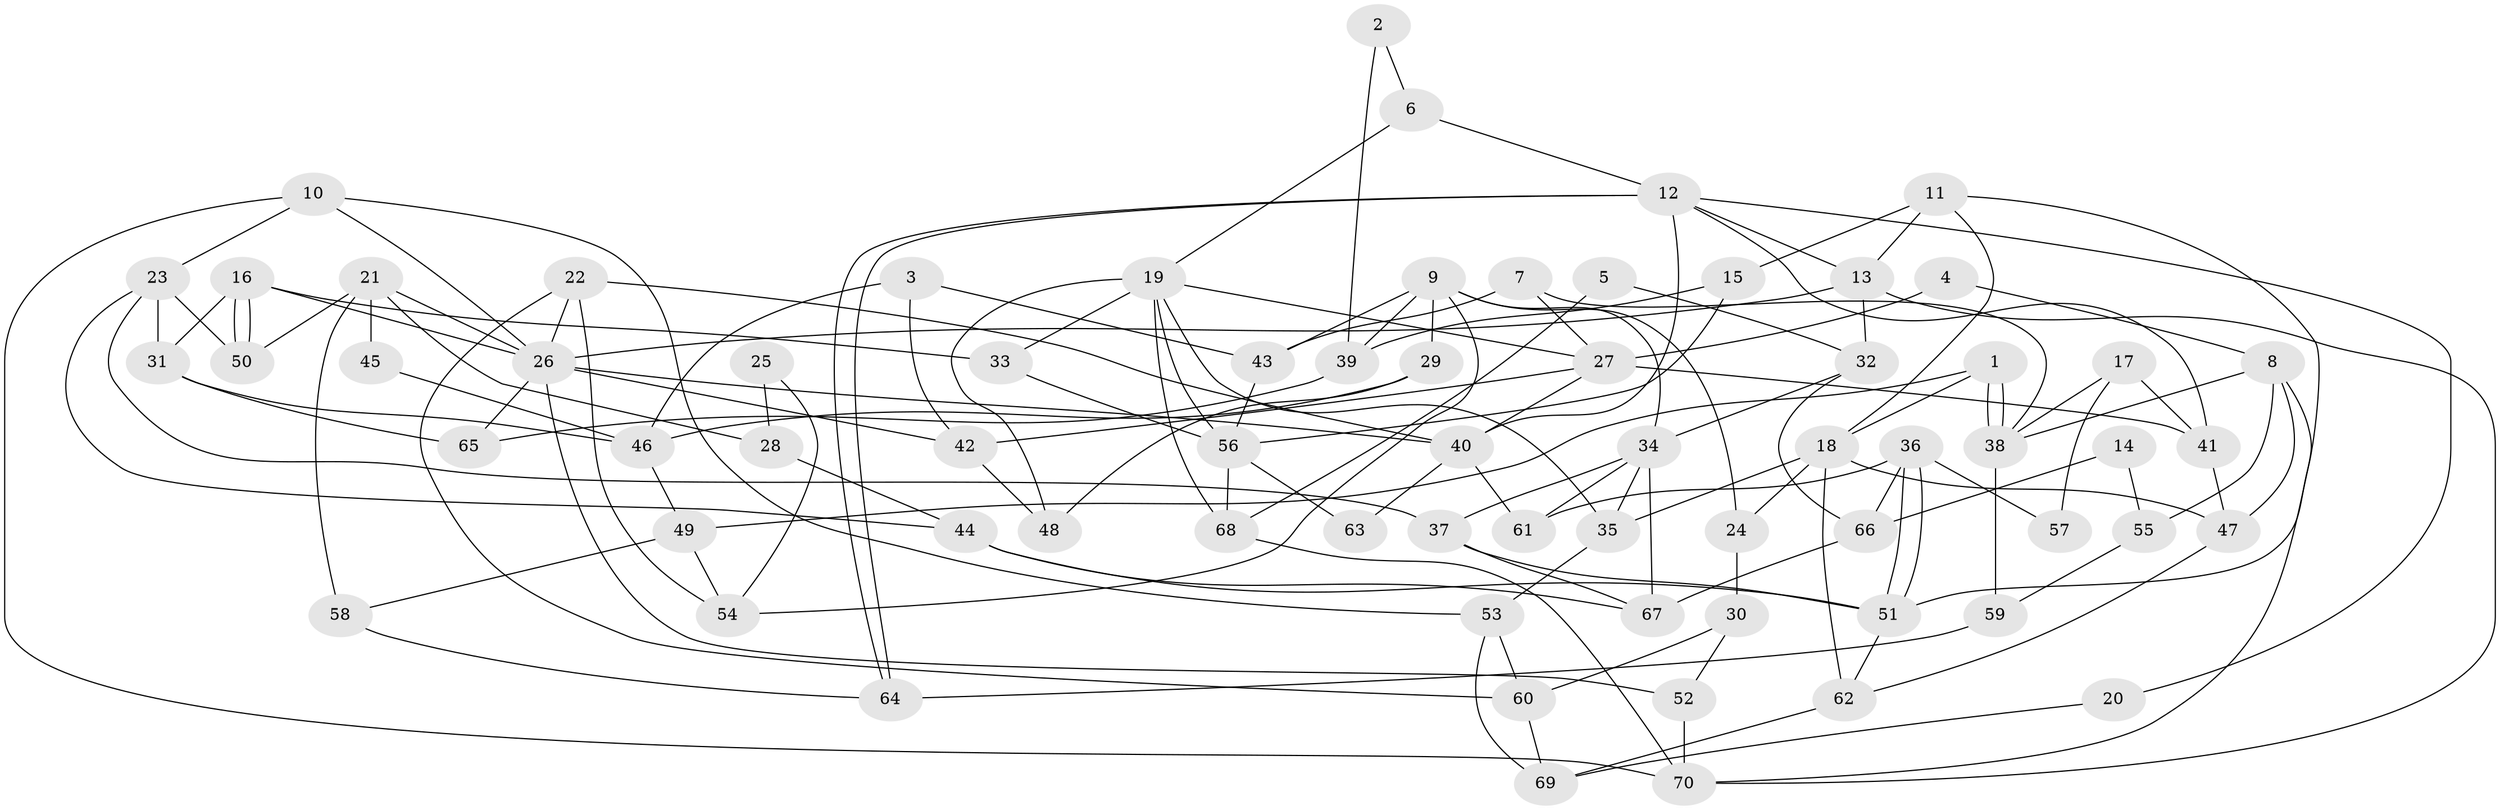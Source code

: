 // coarse degree distribution, {3: 0.2, 6: 0.17142857142857143, 5: 0.2571428571428571, 4: 0.11428571428571428, 7: 0.11428571428571428, 8: 0.08571428571428572, 2: 0.05714285714285714}
// Generated by graph-tools (version 1.1) at 2025/37/03/04/25 23:37:13]
// undirected, 70 vertices, 140 edges
graph export_dot {
  node [color=gray90,style=filled];
  1;
  2;
  3;
  4;
  5;
  6;
  7;
  8;
  9;
  10;
  11;
  12;
  13;
  14;
  15;
  16;
  17;
  18;
  19;
  20;
  21;
  22;
  23;
  24;
  25;
  26;
  27;
  28;
  29;
  30;
  31;
  32;
  33;
  34;
  35;
  36;
  37;
  38;
  39;
  40;
  41;
  42;
  43;
  44;
  45;
  46;
  47;
  48;
  49;
  50;
  51;
  52;
  53;
  54;
  55;
  56;
  57;
  58;
  59;
  60;
  61;
  62;
  63;
  64;
  65;
  66;
  67;
  68;
  69;
  70;
  1 -- 38;
  1 -- 38;
  1 -- 18;
  1 -- 49;
  2 -- 6;
  2 -- 39;
  3 -- 43;
  3 -- 42;
  3 -- 46;
  4 -- 27;
  4 -- 8;
  5 -- 68;
  5 -- 32;
  6 -- 19;
  6 -- 12;
  7 -- 43;
  7 -- 27;
  7 -- 38;
  8 -- 47;
  8 -- 38;
  8 -- 55;
  8 -- 70;
  9 -- 34;
  9 -- 39;
  9 -- 24;
  9 -- 29;
  9 -- 43;
  9 -- 54;
  10 -- 26;
  10 -- 70;
  10 -- 23;
  10 -- 53;
  11 -- 51;
  11 -- 18;
  11 -- 13;
  11 -- 15;
  12 -- 64;
  12 -- 64;
  12 -- 13;
  12 -- 20;
  12 -- 40;
  12 -- 41;
  13 -- 32;
  13 -- 26;
  13 -- 70;
  14 -- 55;
  14 -- 66;
  15 -- 56;
  15 -- 39;
  16 -- 26;
  16 -- 50;
  16 -- 50;
  16 -- 31;
  16 -- 33;
  17 -- 41;
  17 -- 38;
  17 -- 57;
  18 -- 24;
  18 -- 35;
  18 -- 47;
  18 -- 62;
  19 -- 27;
  19 -- 33;
  19 -- 35;
  19 -- 48;
  19 -- 56;
  19 -- 68;
  20 -- 69;
  21 -- 50;
  21 -- 26;
  21 -- 28;
  21 -- 45;
  21 -- 58;
  22 -- 26;
  22 -- 40;
  22 -- 54;
  22 -- 60;
  23 -- 31;
  23 -- 37;
  23 -- 44;
  23 -- 50;
  24 -- 30;
  25 -- 54;
  25 -- 28;
  26 -- 40;
  26 -- 42;
  26 -- 52;
  26 -- 65;
  27 -- 42;
  27 -- 41;
  27 -- 40;
  28 -- 44;
  29 -- 46;
  29 -- 48;
  30 -- 52;
  30 -- 60;
  31 -- 46;
  31 -- 65;
  32 -- 34;
  32 -- 66;
  33 -- 56;
  34 -- 37;
  34 -- 35;
  34 -- 61;
  34 -- 67;
  35 -- 53;
  36 -- 61;
  36 -- 51;
  36 -- 51;
  36 -- 57;
  36 -- 66;
  37 -- 51;
  37 -- 67;
  38 -- 59;
  39 -- 65;
  40 -- 61;
  40 -- 63;
  41 -- 47;
  42 -- 48;
  43 -- 56;
  44 -- 67;
  44 -- 51;
  45 -- 46;
  46 -- 49;
  47 -- 62;
  49 -- 54;
  49 -- 58;
  51 -- 62;
  52 -- 70;
  53 -- 60;
  53 -- 69;
  55 -- 59;
  56 -- 68;
  56 -- 63;
  58 -- 64;
  59 -- 64;
  60 -- 69;
  62 -- 69;
  66 -- 67;
  68 -- 70;
}
